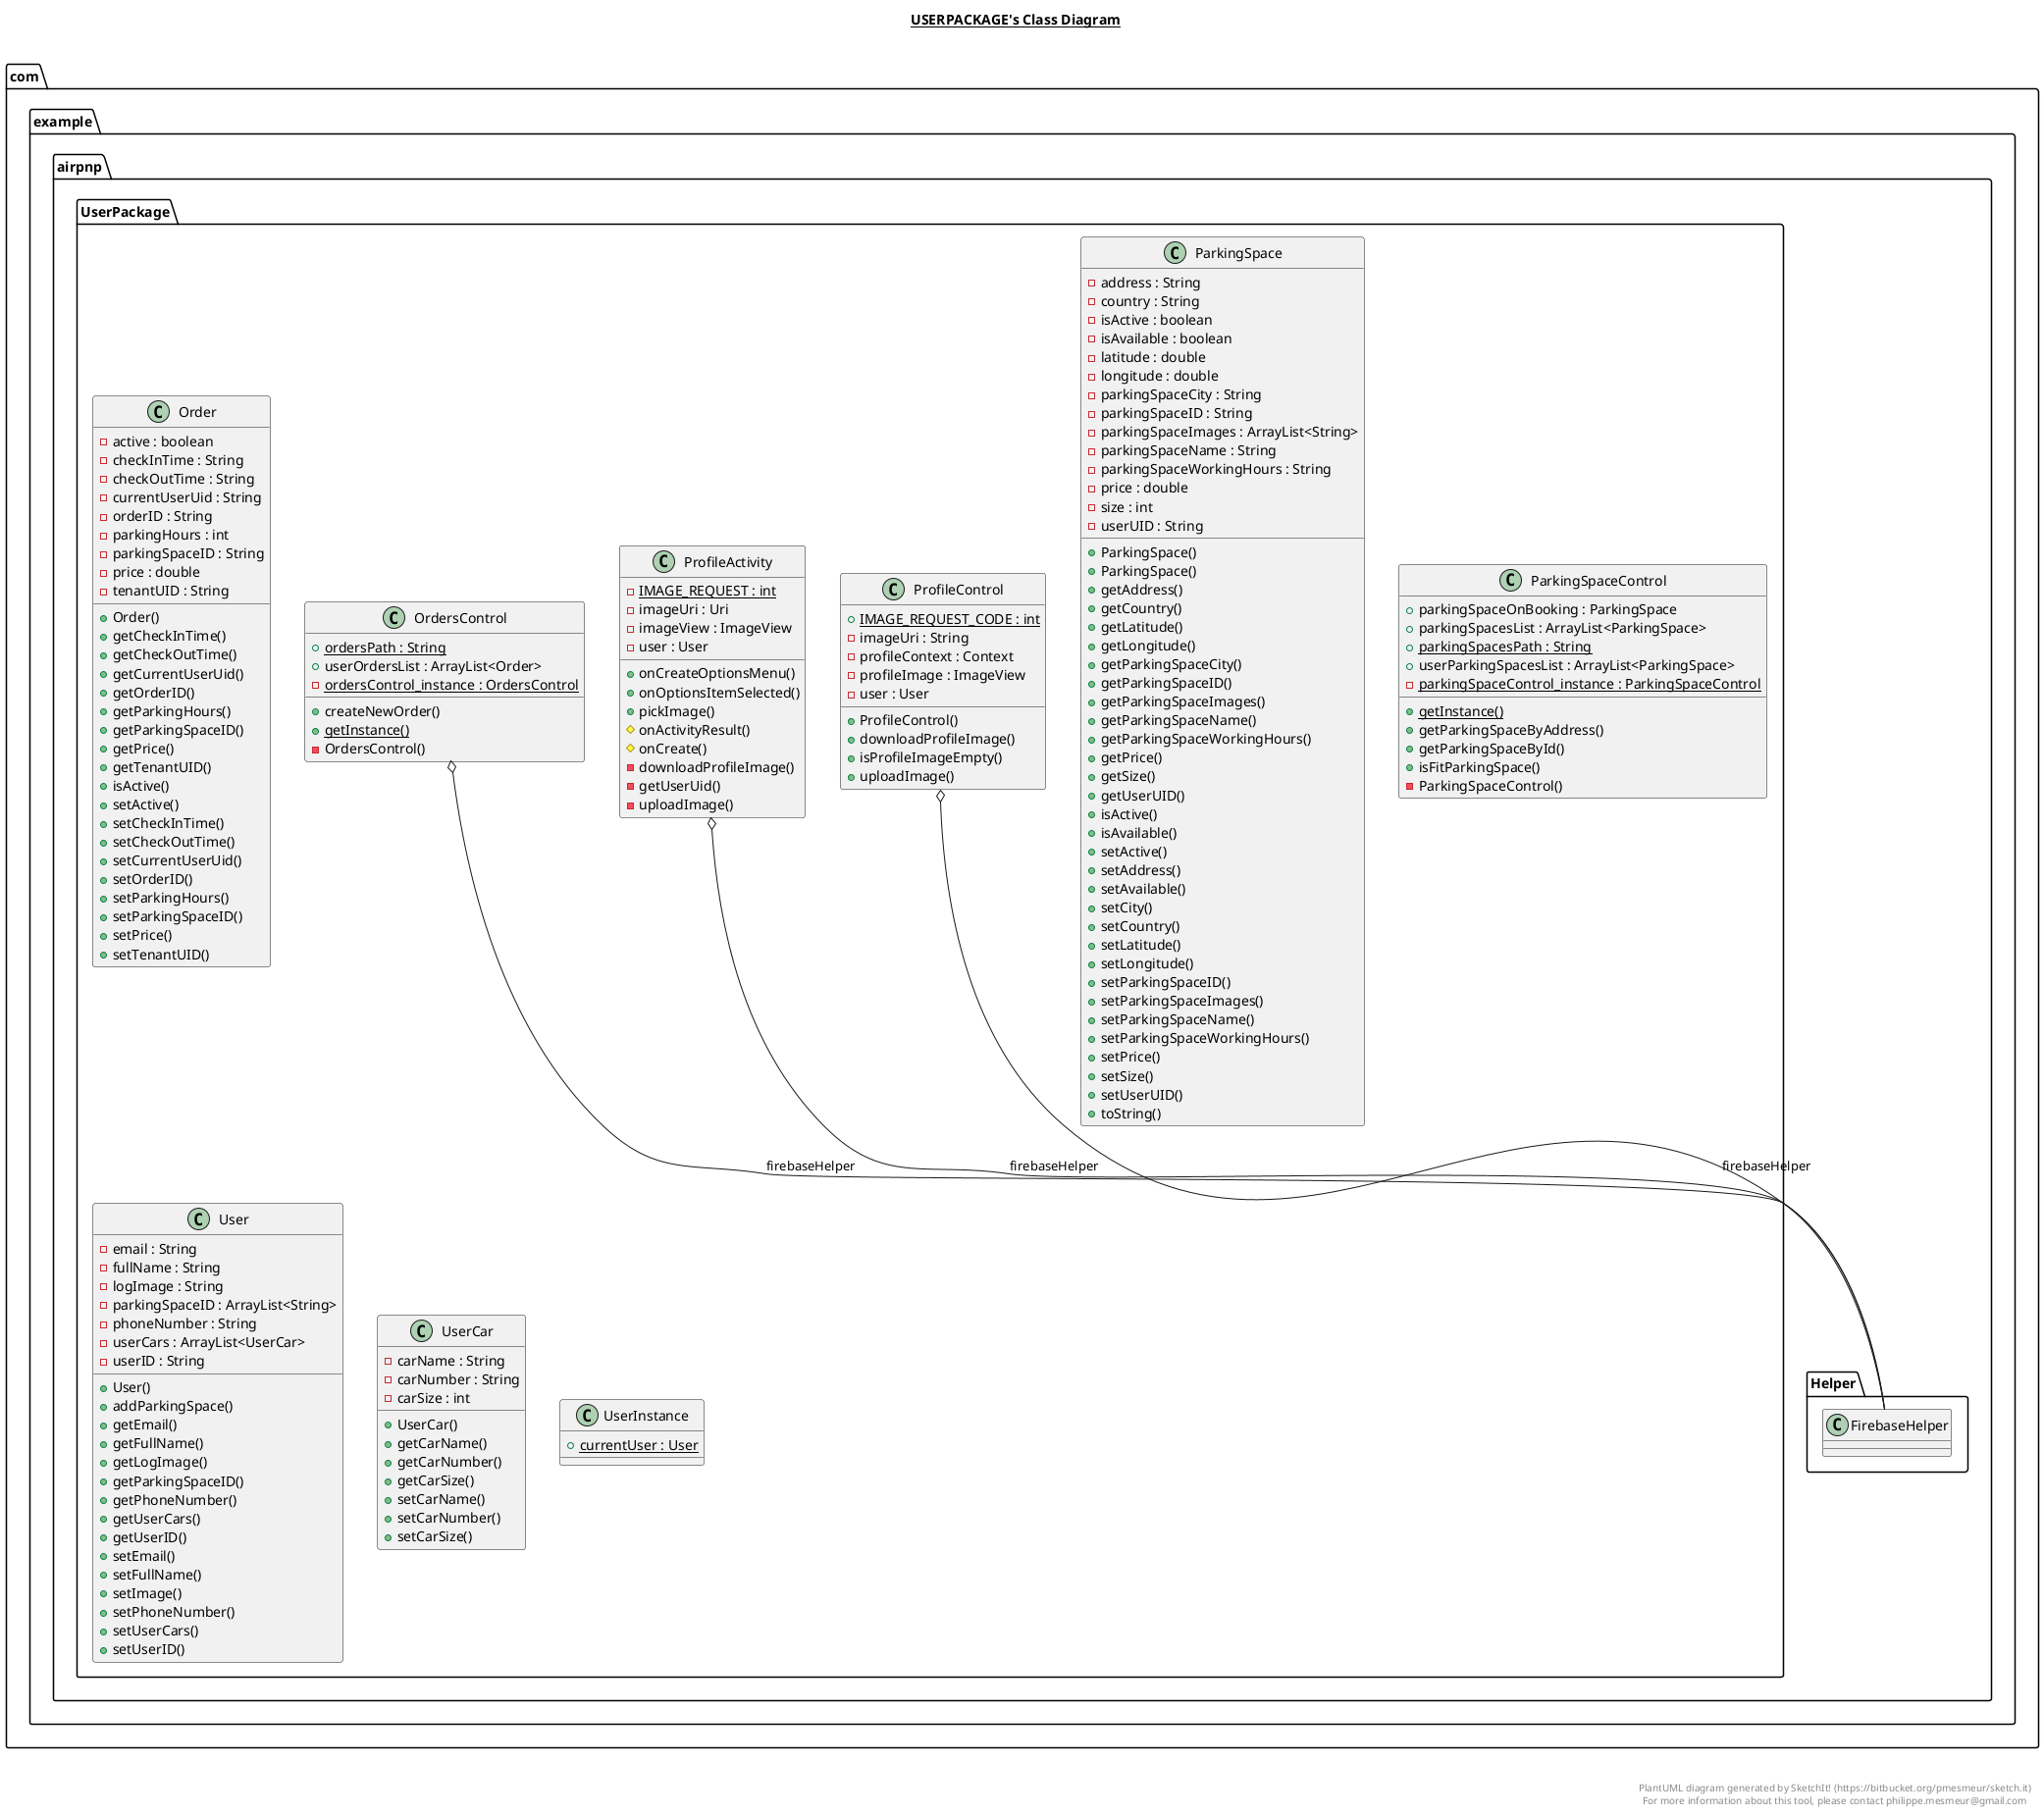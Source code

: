 @startuml

title __USERPACKAGE's Class Diagram__\n

  namespace com.example.airpnp {
    namespace UserPackage {
      class com.example.airpnp.UserPackage.Order {
          - active : boolean
          - checkInTime : String
          - checkOutTime : String
          - currentUserUid : String
          - orderID : String
          - parkingHours : int
          - parkingSpaceID : String
          - price : double
          - tenantUID : String
          + Order()
          + getCheckInTime()
          + getCheckOutTime()
          + getCurrentUserUid()
          + getOrderID()
          + getParkingHours()
          + getParkingSpaceID()
          + getPrice()
          + getTenantUID()
          + isActive()
          + setActive()
          + setCheckInTime()
          + setCheckOutTime()
          + setCurrentUserUid()
          + setOrderID()
          + setParkingHours()
          + setParkingSpaceID()
          + setPrice()
          + setTenantUID()
      }
    }
  }
  

  namespace com.example.airpnp {
    namespace UserPackage {
      class com.example.airpnp.UserPackage.OrdersControl {
          {static} + ordersPath : String
          + userOrdersList : ArrayList<Order>
          {static} - ordersControl_instance : OrdersControl
          + createNewOrder()
          {static} + getInstance()
          - OrdersControl()
      }
    }
  }
  

  namespace com.example.airpnp {
    namespace UserPackage {
      class com.example.airpnp.UserPackage.ParkingSpace {
          - address : String
          - country : String
          - isActive : boolean
          - isAvailable : boolean
          - latitude : double
          - longitude : double
          - parkingSpaceCity : String
          - parkingSpaceID : String
          - parkingSpaceImages : ArrayList<String>
          - parkingSpaceName : String
          - parkingSpaceWorkingHours : String
          - price : double
          - size : int
          - userUID : String
          + ParkingSpace()
          + ParkingSpace()
          + getAddress()
          + getCountry()
          + getLatitude()
          + getLongitude()
          + getParkingSpaceCity()
          + getParkingSpaceID()
          + getParkingSpaceImages()
          + getParkingSpaceName()
          + getParkingSpaceWorkingHours()
          + getPrice()
          + getSize()
          + getUserUID()
          + isActive()
          + isAvailable()
          + setActive()
          + setAddress()
          + setAvailable()
          + setCity()
          + setCountry()
          + setLatitude()
          + setLongitude()
          + setParkingSpaceID()
          + setParkingSpaceImages()
          + setParkingSpaceName()
          + setParkingSpaceWorkingHours()
          + setPrice()
          + setSize()
          + setUserUID()
          + toString()
      }
    }
  }
  

  namespace com.example.airpnp {
    namespace UserPackage {
      class com.example.airpnp.UserPackage.ParkingSpaceControl {
          + parkingSpaceOnBooking : ParkingSpace
          + parkingSpacesList : ArrayList<ParkingSpace>
          {static} + parkingSpacesPath : String
          + userParkingSpacesList : ArrayList<ParkingSpace>
          {static} - parkingSpaceControl_instance : ParkingSpaceControl
          {static} + getInstance()
          + getParkingSpaceByAddress()
          + getParkingSpaceById()
          + isFitParkingSpace()
          - ParkingSpaceControl()
      }
    }
  }
  

  namespace com.example.airpnp {
    namespace UserPackage {
      class com.example.airpnp.UserPackage.ProfileActivity {
          {static} - IMAGE_REQUEST : int
          - imageUri : Uri
          - imageView : ImageView
          - user : User
          + onCreateOptionsMenu()
          + onOptionsItemSelected()
          + pickImage()
          # onActivityResult()
          # onCreate()
          - downloadProfileImage()
          - getUserUid()
          - uploadImage()
      }
    }
  }
  

  namespace com.example.airpnp {
    namespace UserPackage {
      class com.example.airpnp.UserPackage.ProfileControl {
          {static} + IMAGE_REQUEST_CODE : int
          - imageUri : String
          - profileContext : Context
          - profileImage : ImageView
          - user : User
          + ProfileControl()
          + downloadProfileImage()
          + isProfileImageEmpty()
          + uploadImage()
      }
    }
  }
  

  namespace com.example.airpnp {
    namespace UserPackage {
      class com.example.airpnp.UserPackage.User {
          - email : String
          - fullName : String
          - logImage : String
          - parkingSpaceID : ArrayList<String>
          - phoneNumber : String
          - userCars : ArrayList<UserCar>
          - userID : String
          + User()
          + addParkingSpace()
          + getEmail()
          + getFullName()
          + getLogImage()
          + getParkingSpaceID()
          + getPhoneNumber()
          + getUserCars()
          + getUserID()
          + setEmail()
          + setFullName()
          + setImage()
          + setPhoneNumber()
          + setUserCars()
          + setUserID()
      }
    }
  }
  

  namespace com.example.airpnp {
    namespace UserPackage {
      class com.example.airpnp.UserPackage.UserCar {
          - carName : String
          - carNumber : String
          - carSize : int
          + UserCar()
          + getCarName()
          + getCarNumber()
          + getCarSize()
          + setCarName()
          + setCarNumber()
          + setCarSize()
      }
    }
  }
  

  namespace com.example.airpnp {
    namespace UserPackage {
      class com.example.airpnp.UserPackage.UserInstance {
          {static} + currentUser : User
      }
    }
  }
  

  com.example.airpnp.UserPackage.OrdersControl o-- com.example.airpnp.Helper.FirebaseHelper : firebaseHelper
  com.example.airpnp.UserPackage.ProfileActivity o-- com.example.airpnp.Helper.FirebaseHelper : firebaseHelper
  com.example.airpnp.UserPackage.ProfileControl o-- com.example.airpnp.Helper.FirebaseHelper : firebaseHelper


right footer


PlantUML diagram generated by SketchIt! (https://bitbucket.org/pmesmeur/sketch.it)
For more information about this tool, please contact philippe.mesmeur@gmail.com
endfooter

@enduml
